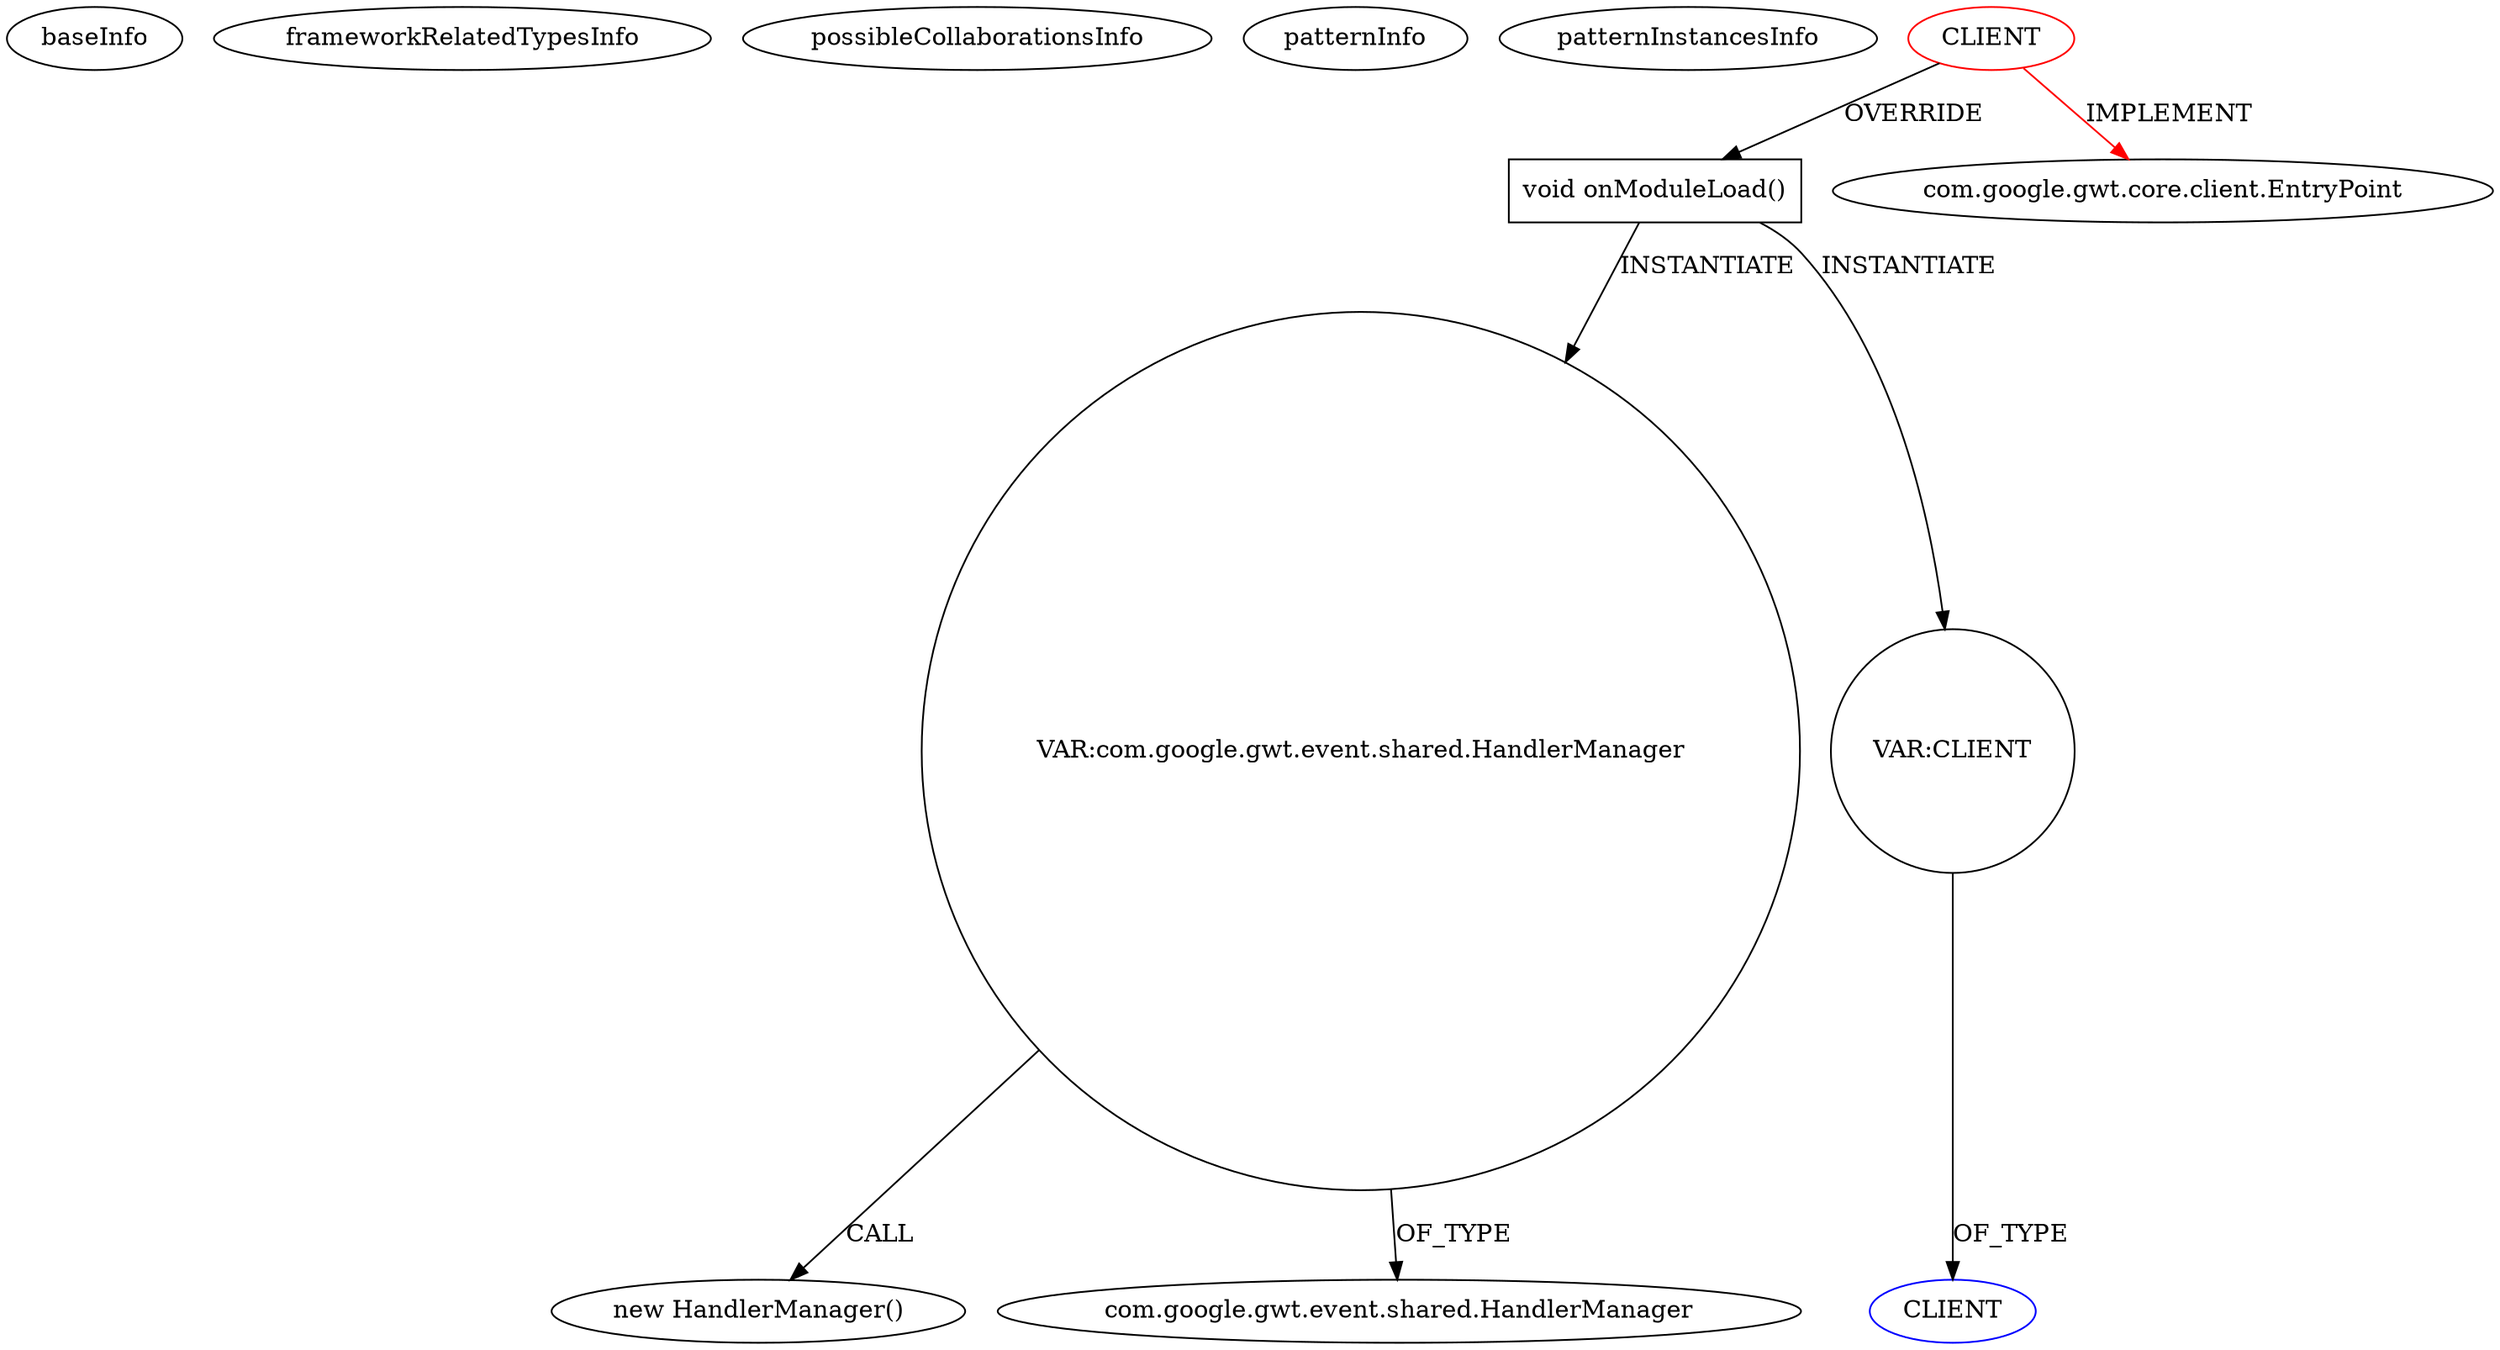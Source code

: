 digraph {
baseInfo[graphId=1992,category="pattern",isAnonymous=false,possibleRelation=false]
frameworkRelatedTypesInfo[0="com.google.gwt.core.client.EntryPoint"]
possibleCollaborationsInfo[]
patternInfo[frequency=2.0,patternRootClient=0]
patternInstancesInfo[0="wuiidl-webservice~/wuiidl-webservice/webservice-master/tourGuide/src/webServices/tourGuide/presentation/entryPoint/TourGuide.java~TourGuide~4686",1="betacraft-RdpGwtClient~/betacraft-RdpGwtClient/RdpGwtClient-master/src/com/droidcloud/viewer/client/DroidCloudViewer.java~DroidCloudViewer~825"]
10[label="new HandlerManager()",vertexType="CONSTRUCTOR_CALL",isFrameworkType=false]
11[label="VAR:com.google.gwt.event.shared.HandlerManager",vertexType="VARIABLE_EXPRESION",isFrameworkType=false,shape=circle]
12[label="com.google.gwt.event.shared.HandlerManager",vertexType="FRAMEWORK_CLASS_TYPE",isFrameworkType=false]
2[label="void onModuleLoad()",vertexType="OVERRIDING_METHOD_DECLARATION",isFrameworkType=false,shape=box]
0[label="CLIENT",vertexType="ROOT_CLIENT_CLASS_DECLARATION",isFrameworkType=false,color=red]
1[label="com.google.gwt.core.client.EntryPoint",vertexType="FRAMEWORK_INTERFACE_TYPE",isFrameworkType=false]
4[label="VAR:CLIENT",vertexType="VARIABLE_EXPRESION",isFrameworkType=false,shape=circle]
5[label="CLIENT",vertexType="REFERENCE_CLIENT_CLASS_DECLARATION",isFrameworkType=false,color=blue]
4->5[label="OF_TYPE"]
2->11[label="INSTANTIATE"]
11->10[label="CALL"]
0->2[label="OVERRIDE"]
11->12[label="OF_TYPE"]
2->4[label="INSTANTIATE"]
0->1[label="IMPLEMENT",color=red]
}
